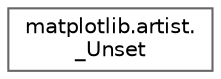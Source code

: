 digraph "Graphical Class Hierarchy"
{
 // LATEX_PDF_SIZE
  bgcolor="transparent";
  edge [fontname=Helvetica,fontsize=10,labelfontname=Helvetica,labelfontsize=10];
  node [fontname=Helvetica,fontsize=10,shape=box,height=0.2,width=0.4];
  rankdir="LR";
  Node0 [id="Node000000",label="matplotlib.artist.\l_Unset",height=0.2,width=0.4,color="grey40", fillcolor="white", style="filled",URL="$da/d03/classmatplotlib_1_1artist_1_1__Unset.html",tooltip=" "];
}
